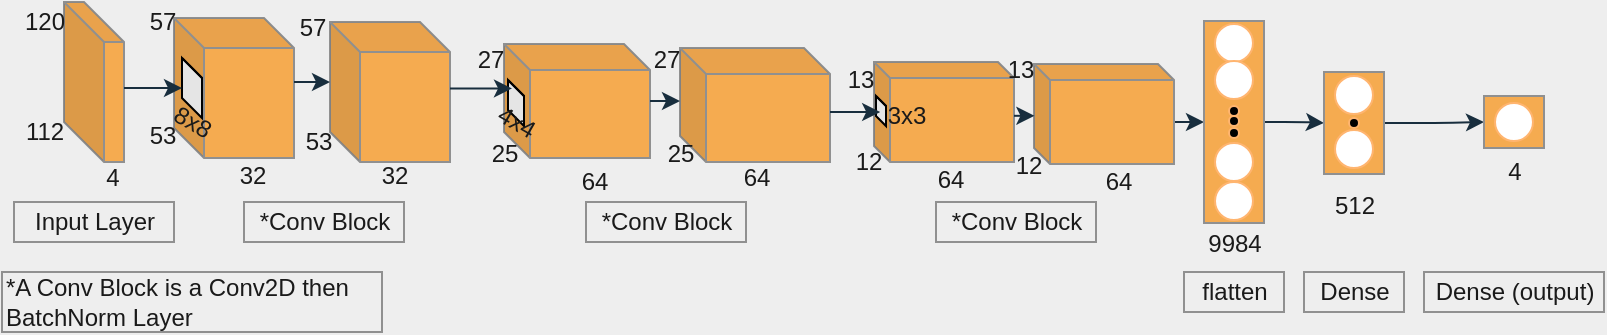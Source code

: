 <mxfile version="15.8.8" type="device"><diagram id="F4zO_fVSBirymKJEJ1PI" name="Page-1"><mxGraphModel dx="1038" dy="2247" grid="1" gridSize="10" guides="1" tooltips="1" connect="1" arrows="1" fold="1" page="1" pageScale="1" pageWidth="1100" pageHeight="850" background="#EEEEEE" math="0" shadow="0"><root><mxCell id="0"/><mxCell id="1" parent="0"/><mxCell id="FUSZy2gIl2Qcyb4SUKbl-1" value="" style="shape=cube;whiteSpace=wrap;html=1;boundedLbl=1;backgroundOutline=1;darkOpacity=0.05;darkOpacity2=0.1;fillColor=#F5AB50;strokeColor=#909090;fontColor=#1A1A1A;" parent="1" vertex="1"><mxGeometry x="61" y="-1680" width="30" height="80" as="geometry"/></mxCell><mxCell id="FUSZy2gIl2Qcyb4SUKbl-3" value="4" style="text;html=1;align=center;verticalAlign=middle;resizable=0;points=[];autosize=1;strokeColor=none;fillColor=none;fontColor=#1A1A1A;" parent="1" vertex="1"><mxGeometry x="75" y="-1602" width="20" height="20" as="geometry"/></mxCell><mxCell id="FUSZy2gIl2Qcyb4SUKbl-5" value="120" style="text;html=1;align=center;verticalAlign=middle;resizable=0;points=[];autosize=1;strokeColor=none;fillColor=none;fontColor=#1A1A1A;" parent="1" vertex="1"><mxGeometry x="31" y="-1680" width="40" height="20" as="geometry"/></mxCell><mxCell id="FUSZy2gIl2Qcyb4SUKbl-6" value="112" style="text;html=1;align=center;verticalAlign=middle;resizable=0;points=[];autosize=1;strokeColor=none;fillColor=none;fontColor=#1A1A1A;" parent="1" vertex="1"><mxGeometry x="36" y="-1625" width="30" height="20" as="geometry"/></mxCell><mxCell id="FUSZy2gIl2Qcyb4SUKbl-7" value="Input Layer" style="text;html=1;align=center;verticalAlign=middle;resizable=0;points=[];autosize=1;strokeColor=#909090;fillColor=none;fontColor=#1A1A1A;" parent="1" vertex="1"><mxGeometry x="36" y="-1580" width="80" height="20" as="geometry"/></mxCell><mxCell id="FUSZy2gIl2Qcyb4SUKbl-8" value="*Conv Block" style="text;html=1;align=center;verticalAlign=middle;resizable=0;points=[];autosize=1;strokeColor=#909090;fillColor=none;fontColor=#1A1A1A;" parent="1" vertex="1"><mxGeometry x="151" y="-1580" width="80" height="20" as="geometry"/></mxCell><mxCell id="FUSZy2gIl2Qcyb4SUKbl-9" value="*A Conv Block is a Conv2D then&lt;br&gt;BatchNorm Layer" style="text;html=1;align=left;verticalAlign=middle;resizable=0;points=[];autosize=1;strokeColor=#909090;fillColor=none;fontColor=#1A1A1A;" parent="1" vertex="1"><mxGeometry x="30" y="-1545" width="190" height="30" as="geometry"/></mxCell><mxCell id="FUSZy2gIl2Qcyb4SUKbl-10" value="" style="shape=cube;whiteSpace=wrap;html=1;boundedLbl=1;backgroundOutline=1;darkOpacity=0.05;darkOpacity2=0.1;strokeColor=#909090;fillColor=#F5AB50;fontColor=#1A1A1A;size=15;" parent="1" vertex="1"><mxGeometry x="116" y="-1672" width="60" height="70" as="geometry"/></mxCell><mxCell id="FUSZy2gIl2Qcyb4SUKbl-11" value="57" style="text;html=1;align=center;verticalAlign=middle;resizable=1;points=[];autosize=1;strokeColor=none;fillColor=none;movable=1;rotatable=1;deletable=1;editable=1;connectable=1;fontColor=#1A1A1A;" parent="1" vertex="1"><mxGeometry x="95" y="-1680" width="30" height="20" as="geometry"/></mxCell><mxCell id="FUSZy2gIl2Qcyb4SUKbl-13" value="53" style="text;html=1;align=center;verticalAlign=middle;resizable=0;points=[];autosize=1;strokeColor=none;fillColor=none;fontColor=#1A1A1A;" vertex="1" parent="1"><mxGeometry x="95" y="-1623" width="30" height="20" as="geometry"/></mxCell><mxCell id="FUSZy2gIl2Qcyb4SUKbl-15" value="32" style="text;html=1;align=center;verticalAlign=middle;resizable=0;points=[];autosize=1;strokeColor=none;fillColor=none;fontColor=#1A1A1A;" vertex="1" parent="1"><mxGeometry x="140" y="-1603" width="30" height="20" as="geometry"/></mxCell><mxCell id="FUSZy2gIl2Qcyb4SUKbl-17" value="" style="shape=cube;whiteSpace=wrap;html=1;boundedLbl=1;backgroundOutline=1;darkOpacity=0.05;darkOpacity2=0.1;rounded=0;sketch=0;" vertex="1" parent="1"><mxGeometry x="120" y="-1652" width="10" height="30" as="geometry"/></mxCell><mxCell id="FUSZy2gIl2Qcyb4SUKbl-18" value="8x8" style="text;html=1;align=center;verticalAlign=middle;resizable=0;points=[];autosize=1;strokeColor=none;fillColor=none;fontColor=#1A1A1A;rotation=30;" vertex="1" parent="1"><mxGeometry x="110" y="-1630" width="30" height="20" as="geometry"/></mxCell><mxCell id="FUSZy2gIl2Qcyb4SUKbl-26" style="edgeStyle=orthogonalEdgeStyle;curved=0;rounded=1;sketch=0;orthogonalLoop=1;jettySize=auto;html=1;fontColor=#1A1A1A;strokeColor=#182E3E;" edge="1" parent="1" source="FUSZy2gIl2Qcyb4SUKbl-1" target="FUSZy2gIl2Qcyb4SUKbl-17"><mxGeometry relative="1" as="geometry"><Array as="points"><mxPoint x="101" y="-1637"/><mxPoint x="101" y="-1637"/></Array></mxGeometry></mxCell><mxCell id="FUSZy2gIl2Qcyb4SUKbl-27" value="32" style="text;html=1;align=center;verticalAlign=middle;resizable=0;points=[];autosize=1;strokeColor=none;fillColor=none;fontColor=#1A1A1A;" vertex="1" parent="1"><mxGeometry x="211" y="-1603" width="30" height="20" as="geometry"/></mxCell><mxCell id="FUSZy2gIl2Qcyb4SUKbl-28" value="" style="shape=cube;whiteSpace=wrap;html=1;boundedLbl=1;backgroundOutline=1;darkOpacity=0.05;darkOpacity2=0.1;strokeColor=#909090;fillColor=#F5AB50;fontColor=#1A1A1A;size=15;" vertex="1" parent="1"><mxGeometry x="194" y="-1670" width="60" height="70" as="geometry"/></mxCell><mxCell id="FUSZy2gIl2Qcyb4SUKbl-29" style="edgeStyle=orthogonalEdgeStyle;curved=0;rounded=1;sketch=0;orthogonalLoop=1;jettySize=auto;html=1;fontColor=#1A1A1A;strokeColor=#182E3E;" edge="1" parent="1" source="FUSZy2gIl2Qcyb4SUKbl-10" target="FUSZy2gIl2Qcyb4SUKbl-28"><mxGeometry relative="1" as="geometry"><Array as="points"><mxPoint x="181" y="-1640"/><mxPoint x="181" y="-1640"/></Array></mxGeometry></mxCell><mxCell id="FUSZy2gIl2Qcyb4SUKbl-31" value="53" style="text;html=1;align=center;verticalAlign=middle;resizable=0;points=[];autosize=1;strokeColor=none;fillColor=none;fontColor=#1A1A1A;" vertex="1" parent="1"><mxGeometry x="173" y="-1620" width="30" height="20" as="geometry"/></mxCell><mxCell id="FUSZy2gIl2Qcyb4SUKbl-32" value="57" style="text;html=1;align=center;verticalAlign=middle;resizable=1;points=[];autosize=1;strokeColor=none;fillColor=none;movable=1;rotatable=1;deletable=1;editable=1;connectable=1;fontColor=#1A1A1A;" vertex="1" parent="1"><mxGeometry x="170" y="-1677" width="30" height="20" as="geometry"/></mxCell><mxCell id="FUSZy2gIl2Qcyb4SUKbl-33" value="*Conv Block" style="text;html=1;align=center;verticalAlign=middle;resizable=0;points=[];autosize=1;strokeColor=#909090;fillColor=none;fontColor=#1A1A1A;" vertex="1" parent="1"><mxGeometry x="322" y="-1580" width="80" height="20" as="geometry"/></mxCell><mxCell id="FUSZy2gIl2Qcyb4SUKbl-34" value="" style="shape=cube;whiteSpace=wrap;html=1;boundedLbl=1;backgroundOutline=1;darkOpacity=0.05;darkOpacity2=0.1;strokeColor=#909090;fillColor=#F5AB50;fontColor=#1A1A1A;size=13;" vertex="1" parent="1"><mxGeometry x="281" y="-1659" width="73" height="57" as="geometry"/></mxCell><mxCell id="FUSZy2gIl2Qcyb4SUKbl-35" value="" style="shape=cube;whiteSpace=wrap;html=1;boundedLbl=1;backgroundOutline=1;darkOpacity=0.05;darkOpacity2=0.1;rounded=0;sketch=0;" vertex="1" parent="1"><mxGeometry x="283" y="-1641" width="8" height="23" as="geometry"/></mxCell><mxCell id="FUSZy2gIl2Qcyb4SUKbl-36" value="4x4" style="text;html=1;align=center;verticalAlign=middle;resizable=0;points=[];autosize=1;strokeColor=none;fillColor=none;fontColor=#1A1A1A;rotation=30;" vertex="1" parent="1"><mxGeometry x="272" y="-1630" width="30" height="20" as="geometry"/></mxCell><mxCell id="FUSZy2gIl2Qcyb4SUKbl-37" value="64" style="text;html=1;align=center;verticalAlign=middle;resizable=0;points=[];autosize=1;strokeColor=none;fillColor=none;fontColor=#1A1A1A;" vertex="1" parent="1"><mxGeometry x="311" y="-1600" width="30" height="20" as="geometry"/></mxCell><mxCell id="FUSZy2gIl2Qcyb4SUKbl-38" value="25" style="text;html=1;align=center;verticalAlign=middle;resizable=0;points=[];autosize=1;strokeColor=none;fillColor=none;fontColor=#1A1A1A;" vertex="1" parent="1"><mxGeometry x="266" y="-1614" width="30" height="20" as="geometry"/></mxCell><mxCell id="FUSZy2gIl2Qcyb4SUKbl-39" value="27" style="text;html=1;align=center;verticalAlign=middle;resizable=1;points=[];autosize=1;strokeColor=none;fillColor=none;movable=1;rotatable=1;deletable=1;editable=1;connectable=1;fontColor=#1A1A1A;" vertex="1" parent="1"><mxGeometry x="259" y="-1661" width="30" height="20" as="geometry"/></mxCell><mxCell id="FUSZy2gIl2Qcyb4SUKbl-40" style="edgeStyle=orthogonalEdgeStyle;curved=0;rounded=1;sketch=0;orthogonalLoop=1;jettySize=auto;html=1;entryX=0.25;entryY=0.184;entryDx=0;entryDy=0;entryPerimeter=0;fontColor=#1A1A1A;strokeColor=#182E3E;" edge="1" parent="1" source="FUSZy2gIl2Qcyb4SUKbl-28" target="FUSZy2gIl2Qcyb4SUKbl-35"><mxGeometry relative="1" as="geometry"><Array as="points"><mxPoint x="274" y="-1637"/></Array></mxGeometry></mxCell><mxCell id="FUSZy2gIl2Qcyb4SUKbl-41" value="" style="shape=cube;whiteSpace=wrap;html=1;boundedLbl=1;backgroundOutline=1;darkOpacity=0.05;darkOpacity2=0.1;strokeColor=#909090;fillColor=#F5AB50;fontColor=#1A1A1A;size=13;" vertex="1" parent="1"><mxGeometry x="369" y="-1657" width="75" height="57" as="geometry"/></mxCell><mxCell id="FUSZy2gIl2Qcyb4SUKbl-43" style="edgeStyle=orthogonalEdgeStyle;curved=0;rounded=1;sketch=0;orthogonalLoop=1;jettySize=auto;html=1;fontColor=#1A1A1A;strokeColor=#182E3E;" edge="1" parent="1" source="FUSZy2gIl2Qcyb4SUKbl-34" target="FUSZy2gIl2Qcyb4SUKbl-41"><mxGeometry relative="1" as="geometry"><Array as="points"><mxPoint x="381" y="-1628"/><mxPoint x="381" y="-1628"/></Array></mxGeometry></mxCell><mxCell id="FUSZy2gIl2Qcyb4SUKbl-44" value="25" style="text;html=1;align=center;verticalAlign=middle;resizable=0;points=[];autosize=1;strokeColor=none;fillColor=none;fontColor=#1A1A1A;" vertex="1" parent="1"><mxGeometry x="354" y="-1614" width="30" height="20" as="geometry"/></mxCell><mxCell id="FUSZy2gIl2Qcyb4SUKbl-45" value="27" style="text;html=1;align=center;verticalAlign=middle;resizable=1;points=[];autosize=1;strokeColor=none;fillColor=none;movable=1;rotatable=1;deletable=1;editable=1;connectable=1;fontColor=#1A1A1A;" vertex="1" parent="1"><mxGeometry x="347" y="-1661" width="30" height="20" as="geometry"/></mxCell><mxCell id="FUSZy2gIl2Qcyb4SUKbl-46" value="64" style="text;html=1;align=center;verticalAlign=middle;resizable=0;points=[];autosize=1;strokeColor=none;fillColor=none;fontColor=#1A1A1A;" vertex="1" parent="1"><mxGeometry x="391.5" y="-1602" width="30" height="20" as="geometry"/></mxCell><mxCell id="FUSZy2gIl2Qcyb4SUKbl-47" value="" style="shape=cube;whiteSpace=wrap;html=1;boundedLbl=1;backgroundOutline=1;darkOpacity=0.05;darkOpacity2=0.1;strokeColor=#909090;fillColor=#F5AB50;fontColor=#1A1A1A;size=8;" vertex="1" parent="1"><mxGeometry x="466" y="-1650" width="70" height="50" as="geometry"/></mxCell><mxCell id="FUSZy2gIl2Qcyb4SUKbl-48" value="3x3" style="text;html=1;align=center;verticalAlign=middle;resizable=0;points=[];autosize=1;strokeColor=none;fillColor=none;fontColor=#1A1A1A;rotation=0;" vertex="1" parent="1"><mxGeometry x="467" y="-1633" width="30" height="20" as="geometry"/></mxCell><mxCell id="FUSZy2gIl2Qcyb4SUKbl-49" value="" style="shape=cube;whiteSpace=wrap;html=1;boundedLbl=1;backgroundOutline=1;darkOpacity=0.05;darkOpacity2=0.1;rounded=0;sketch=0;" vertex="1" parent="1"><mxGeometry x="467" y="-1633" width="5" height="15" as="geometry"/></mxCell><mxCell id="FUSZy2gIl2Qcyb4SUKbl-50" value="64" style="text;html=1;align=center;verticalAlign=middle;resizable=0;points=[];autosize=1;strokeColor=none;fillColor=none;fontColor=#1A1A1A;" vertex="1" parent="1"><mxGeometry x="489" y="-1601" width="30" height="20" as="geometry"/></mxCell><mxCell id="FUSZy2gIl2Qcyb4SUKbl-51" value="12" style="text;html=1;align=center;verticalAlign=middle;resizable=0;points=[];autosize=1;strokeColor=none;fillColor=none;fontColor=#1A1A1A;" vertex="1" parent="1"><mxGeometry x="448" y="-1610" width="30" height="20" as="geometry"/></mxCell><mxCell id="FUSZy2gIl2Qcyb4SUKbl-52" value="13" style="text;html=1;align=center;verticalAlign=middle;resizable=1;points=[];autosize=1;strokeColor=none;fillColor=none;movable=1;rotatable=1;deletable=1;editable=1;connectable=1;fontColor=#1A1A1A;" vertex="1" parent="1"><mxGeometry x="444" y="-1651" width="30" height="20" as="geometry"/></mxCell><mxCell id="FUSZy2gIl2Qcyb4SUKbl-54" style="edgeStyle=orthogonalEdgeStyle;curved=0;rounded=1;sketch=0;orthogonalLoop=1;jettySize=auto;html=1;entryX=0.419;entryY=0.535;entryDx=0;entryDy=0;entryPerimeter=0;fontColor=#1A1A1A;strokeColor=#182E3E;" edge="1" parent="1" source="FUSZy2gIl2Qcyb4SUKbl-41" target="FUSZy2gIl2Qcyb4SUKbl-49"><mxGeometry relative="1" as="geometry"><Array as="points"><mxPoint x="451" y="-1625"/><mxPoint x="451" y="-1625"/></Array></mxGeometry></mxCell><mxCell id="FUSZy2gIl2Qcyb4SUKbl-65" style="edgeStyle=orthogonalEdgeStyle;curved=0;rounded=1;sketch=0;orthogonalLoop=1;jettySize=auto;html=1;entryX=0;entryY=0.5;entryDx=0;entryDy=0;fontColor=#1A1A1A;strokeColor=#182E3E;" edge="1" parent="1" source="FUSZy2gIl2Qcyb4SUKbl-55" target="FUSZy2gIl2Qcyb4SUKbl-61"><mxGeometry relative="1" as="geometry"><Array as="points"><mxPoint x="621" y="-1620"/><mxPoint x="621" y="-1620"/></Array></mxGeometry></mxCell><mxCell id="FUSZy2gIl2Qcyb4SUKbl-55" value="" style="shape=cube;whiteSpace=wrap;html=1;boundedLbl=1;backgroundOutline=1;darkOpacity=0.05;darkOpacity2=0.1;strokeColor=#909090;fillColor=#F5AB50;fontColor=#1A1A1A;size=8;" vertex="1" parent="1"><mxGeometry x="546" y="-1649" width="70" height="50" as="geometry"/></mxCell><mxCell id="FUSZy2gIl2Qcyb4SUKbl-56" style="edgeStyle=orthogonalEdgeStyle;curved=0;rounded=1;sketch=0;orthogonalLoop=1;jettySize=auto;html=1;entryX=0.003;entryY=0.518;entryDx=0;entryDy=0;entryPerimeter=0;fontColor=#1A1A1A;strokeColor=#182E3E;" edge="1" parent="1" source="FUSZy2gIl2Qcyb4SUKbl-47" target="FUSZy2gIl2Qcyb4SUKbl-55"><mxGeometry relative="1" as="geometry"><Array as="points"><mxPoint x="547" y="-1623"/></Array></mxGeometry></mxCell><mxCell id="FUSZy2gIl2Qcyb4SUKbl-57" value="64" style="text;html=1;align=center;verticalAlign=middle;resizable=0;points=[];autosize=1;strokeColor=none;fillColor=none;fontColor=#1A1A1A;" vertex="1" parent="1"><mxGeometry x="573" y="-1600" width="30" height="20" as="geometry"/></mxCell><mxCell id="FUSZy2gIl2Qcyb4SUKbl-58" value="12" style="text;html=1;align=center;verticalAlign=middle;resizable=0;points=[];autosize=1;strokeColor=none;fillColor=none;fontColor=#1A1A1A;" vertex="1" parent="1"><mxGeometry x="528" y="-1608" width="30" height="20" as="geometry"/></mxCell><mxCell id="FUSZy2gIl2Qcyb4SUKbl-59" value="13" style="text;html=1;align=center;verticalAlign=middle;resizable=1;points=[];autosize=1;strokeColor=none;fillColor=none;movable=1;rotatable=1;deletable=1;editable=1;connectable=1;fontColor=#1A1A1A;" vertex="1" parent="1"><mxGeometry x="524" y="-1656" width="30" height="20" as="geometry"/></mxCell><mxCell id="FUSZy2gIl2Qcyb4SUKbl-60" value="*Conv Block" style="text;html=1;align=center;verticalAlign=middle;resizable=0;points=[];autosize=1;strokeColor=#909090;fillColor=none;fontColor=#1A1A1A;" vertex="1" parent="1"><mxGeometry x="497" y="-1580" width="80" height="20" as="geometry"/></mxCell><mxCell id="FUSZy2gIl2Qcyb4SUKbl-86" style="edgeStyle=orthogonalEdgeStyle;curved=0;rounded=1;sketch=0;orthogonalLoop=1;jettySize=auto;html=1;entryX=0;entryY=0.5;entryDx=0;entryDy=0;fontColor=#1A1A1A;strokeColor=#182E3E;" edge="1" parent="1" source="FUSZy2gIl2Qcyb4SUKbl-61" target="FUSZy2gIl2Qcyb4SUKbl-76"><mxGeometry relative="1" as="geometry"/></mxCell><mxCell id="FUSZy2gIl2Qcyb4SUKbl-61" value="" style="rounded=0;whiteSpace=wrap;html=1;sketch=0;fontColor=#1A1A1A;strokeColor=#909090;fillColor=#F5AB50;" vertex="1" parent="1"><mxGeometry x="631" y="-1670.5" width="30" height="101" as="geometry"/></mxCell><mxCell id="FUSZy2gIl2Qcyb4SUKbl-62" value="flatten" style="text;html=1;align=center;verticalAlign=middle;resizable=0;points=[];autosize=1;strokeColor=#909090;fillColor=none;fontColor=#1A1A1A;" vertex="1" parent="1"><mxGeometry x="621" y="-1545" width="50" height="20" as="geometry"/></mxCell><mxCell id="FUSZy2gIl2Qcyb4SUKbl-63" value="9984" style="text;html=1;align=center;verticalAlign=middle;resizable=0;points=[];autosize=1;strokeColor=none;fillColor=none;fontColor=#1A1A1A;" vertex="1" parent="1"><mxGeometry x="626" y="-1569.5" width="40" height="20" as="geometry"/></mxCell><mxCell id="FUSZy2gIl2Qcyb4SUKbl-67" value="" style="ellipse;whiteSpace=wrap;html=1;aspect=fixed;rounded=0;sketch=0;fontColor=#1A1A1A;strokeColor=#FFB570;fillColor=#FFFFFF;" vertex="1" parent="1"><mxGeometry x="636.5" y="-1590" width="19" height="19" as="geometry"/></mxCell><mxCell id="FUSZy2gIl2Qcyb4SUKbl-69" value="" style="ellipse;whiteSpace=wrap;html=1;aspect=fixed;rounded=0;sketch=0;fontColor=#1A1A1A;strokeColor=#FFB570;fillColor=#000000;" vertex="1" parent="1"><mxGeometry x="643.5" y="-1628" width="5" height="5" as="geometry"/></mxCell><mxCell id="FUSZy2gIl2Qcyb4SUKbl-71" value="" style="ellipse;whiteSpace=wrap;html=1;aspect=fixed;rounded=0;sketch=0;fontColor=#1A1A1A;strokeColor=#FFB570;fillColor=#FFFFFF;" vertex="1" parent="1"><mxGeometry x="636.5" y="-1609.5" width="19" height="19" as="geometry"/></mxCell><mxCell id="FUSZy2gIl2Qcyb4SUKbl-72" value="" style="ellipse;whiteSpace=wrap;html=1;aspect=fixed;rounded=0;sketch=0;fontColor=#1A1A1A;strokeColor=#FFB570;fillColor=#FFFFFF;" vertex="1" parent="1"><mxGeometry x="636.5" y="-1669" width="19" height="19" as="geometry"/></mxCell><mxCell id="FUSZy2gIl2Qcyb4SUKbl-73" value="" style="ellipse;whiteSpace=wrap;html=1;aspect=fixed;rounded=0;sketch=0;fontColor=#1A1A1A;strokeColor=#FFB570;fillColor=#FFFFFF;" vertex="1" parent="1"><mxGeometry x="636.5" y="-1650.5" width="19" height="19" as="geometry"/></mxCell><mxCell id="FUSZy2gIl2Qcyb4SUKbl-74" value="" style="ellipse;whiteSpace=wrap;html=1;aspect=fixed;rounded=0;sketch=0;fontColor=#1A1A1A;strokeColor=#FFB570;fillColor=#000000;" vertex="1" parent="1"><mxGeometry x="643.5" y="-1623" width="5" height="5" as="geometry"/></mxCell><mxCell id="FUSZy2gIl2Qcyb4SUKbl-75" value="" style="ellipse;whiteSpace=wrap;html=1;aspect=fixed;rounded=0;sketch=0;fontColor=#1A1A1A;strokeColor=#FFB570;fillColor=#000000;" vertex="1" parent="1"><mxGeometry x="643.5" y="-1617" width="5" height="5" as="geometry"/></mxCell><mxCell id="FUSZy2gIl2Qcyb4SUKbl-94" style="edgeStyle=orthogonalEdgeStyle;curved=0;rounded=1;sketch=0;orthogonalLoop=1;jettySize=auto;html=1;entryX=0;entryY=0.5;entryDx=0;entryDy=0;fontColor=#1A1A1A;strokeColor=#182E3E;" edge="1" parent="1" source="FUSZy2gIl2Qcyb4SUKbl-76" target="FUSZy2gIl2Qcyb4SUKbl-88"><mxGeometry relative="1" as="geometry"/></mxCell><mxCell id="FUSZy2gIl2Qcyb4SUKbl-76" value="" style="rounded=0;whiteSpace=wrap;html=1;sketch=0;fontColor=#1A1A1A;strokeColor=#909090;fillColor=#F5AB50;" vertex="1" parent="1"><mxGeometry x="691" y="-1645" width="30" height="51" as="geometry"/></mxCell><mxCell id="FUSZy2gIl2Qcyb4SUKbl-77" value="" style="ellipse;whiteSpace=wrap;html=1;aspect=fixed;rounded=0;sketch=0;fontColor=#1A1A1A;strokeColor=#FFB570;fillColor=#FFFFFF;" vertex="1" parent="1"><mxGeometry x="696.5" y="-1616" width="19" height="19" as="geometry"/></mxCell><mxCell id="FUSZy2gIl2Qcyb4SUKbl-80" value="" style="ellipse;whiteSpace=wrap;html=1;aspect=fixed;rounded=0;sketch=0;fontColor=#1A1A1A;strokeColor=#FFB570;fillColor=#FFFFFF;" vertex="1" parent="1"><mxGeometry x="696.5" y="-1643" width="19" height="19" as="geometry"/></mxCell><mxCell id="FUSZy2gIl2Qcyb4SUKbl-82" value="" style="ellipse;whiteSpace=wrap;html=1;aspect=fixed;rounded=0;sketch=0;fontColor=#1A1A1A;strokeColor=#FFB570;fillColor=#000000;" vertex="1" parent="1"><mxGeometry x="703.5" y="-1622" width="5" height="5" as="geometry"/></mxCell><mxCell id="FUSZy2gIl2Qcyb4SUKbl-85" value="Dense" style="text;html=1;align=center;verticalAlign=middle;resizable=0;points=[];autosize=1;strokeColor=#909090;fillColor=none;fontColor=#1A1A1A;" vertex="1" parent="1"><mxGeometry x="681" y="-1545" width="50" height="20" as="geometry"/></mxCell><mxCell id="FUSZy2gIl2Qcyb4SUKbl-87" value="512" style="text;html=1;align=center;verticalAlign=middle;resizable=0;points=[];autosize=1;strokeColor=none;fillColor=none;fontColor=#1A1A1A;" vertex="1" parent="1"><mxGeometry x="686" y="-1588" width="40" height="20" as="geometry"/></mxCell><mxCell id="FUSZy2gIl2Qcyb4SUKbl-88" value="" style="rounded=0;whiteSpace=wrap;html=1;sketch=0;fontColor=#1A1A1A;strokeColor=#909090;fillColor=#F5AB50;" vertex="1" parent="1"><mxGeometry x="771" y="-1633" width="30" height="26" as="geometry"/></mxCell><mxCell id="FUSZy2gIl2Qcyb4SUKbl-89" value="" style="ellipse;whiteSpace=wrap;html=1;aspect=fixed;rounded=0;sketch=0;fontColor=#1A1A1A;strokeColor=#FFB570;fillColor=#FFFFFF;" vertex="1" parent="1"><mxGeometry x="776.5" y="-1629.5" width="19" height="19" as="geometry"/></mxCell><mxCell id="FUSZy2gIl2Qcyb4SUKbl-92" value="4" style="text;html=1;align=center;verticalAlign=middle;resizable=0;points=[];autosize=1;strokeColor=none;fillColor=none;fontColor=#1A1A1A;" vertex="1" parent="1"><mxGeometry x="776" y="-1605.5" width="20" height="20" as="geometry"/></mxCell><mxCell id="FUSZy2gIl2Qcyb4SUKbl-93" value="Dense (output)" style="text;html=1;align=center;verticalAlign=middle;resizable=0;points=[];autosize=1;strokeColor=#909090;fillColor=none;fontColor=#1A1A1A;" vertex="1" parent="1"><mxGeometry x="741" y="-1545" width="90" height="20" as="geometry"/></mxCell></root></mxGraphModel></diagram></mxfile>